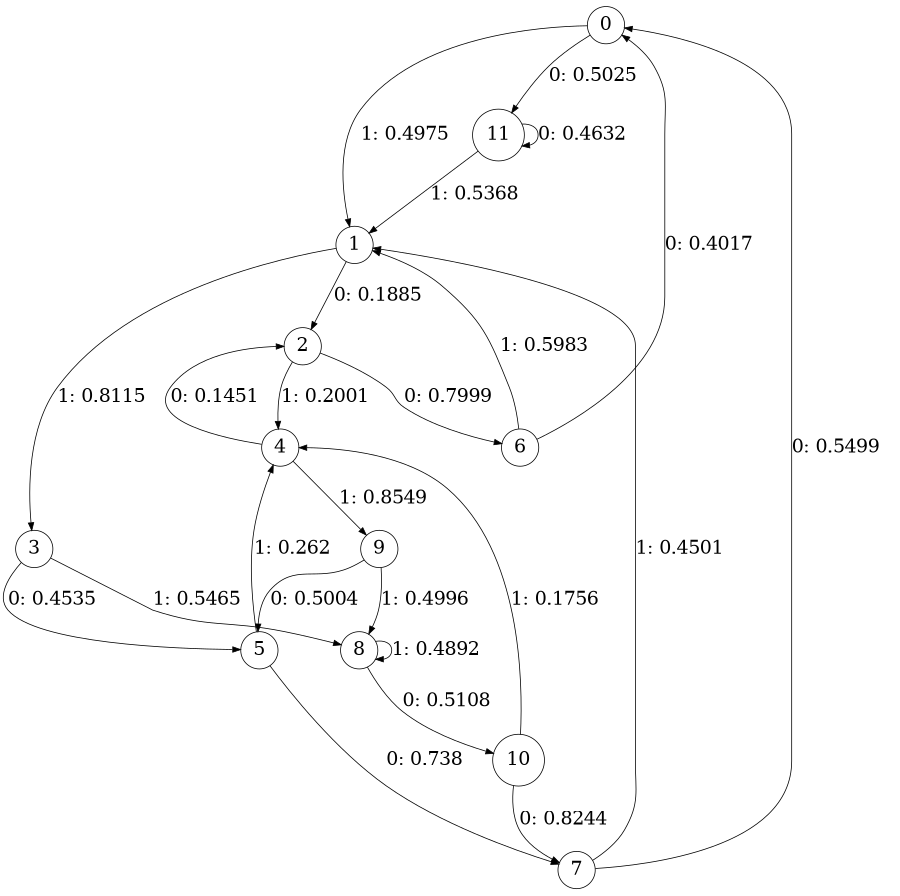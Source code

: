 digraph "ch2faceL4" {
size = "6,8.5";
ratio = "fill";
node [shape = circle];
node [fontsize = 24];
edge [fontsize = 24];
0 -> 11 [label = "0: 0.5025   "];
0 -> 1 [label = "1: 0.4975   "];
1 -> 2 [label = "0: 0.1885   "];
1 -> 3 [label = "1: 0.8115   "];
2 -> 6 [label = "0: 0.7999   "];
2 -> 4 [label = "1: 0.2001   "];
3 -> 5 [label = "0: 0.4535   "];
3 -> 8 [label = "1: 0.5465   "];
4 -> 2 [label = "0: 0.1451   "];
4 -> 9 [label = "1: 0.8549   "];
5 -> 7 [label = "0: 0.738    "];
5 -> 4 [label = "1: 0.262    "];
6 -> 0 [label = "0: 0.4017   "];
6 -> 1 [label = "1: 0.5983   "];
7 -> 0 [label = "0: 0.5499   "];
7 -> 1 [label = "1: 0.4501   "];
8 -> 10 [label = "0: 0.5108   "];
8 -> 8 [label = "1: 0.4892   "];
9 -> 5 [label = "0: 0.5004   "];
9 -> 8 [label = "1: 0.4996   "];
10 -> 7 [label = "0: 0.8244   "];
10 -> 4 [label = "1: 0.1756   "];
11 -> 11 [label = "0: 0.4632   "];
11 -> 1 [label = "1: 0.5368   "];
}